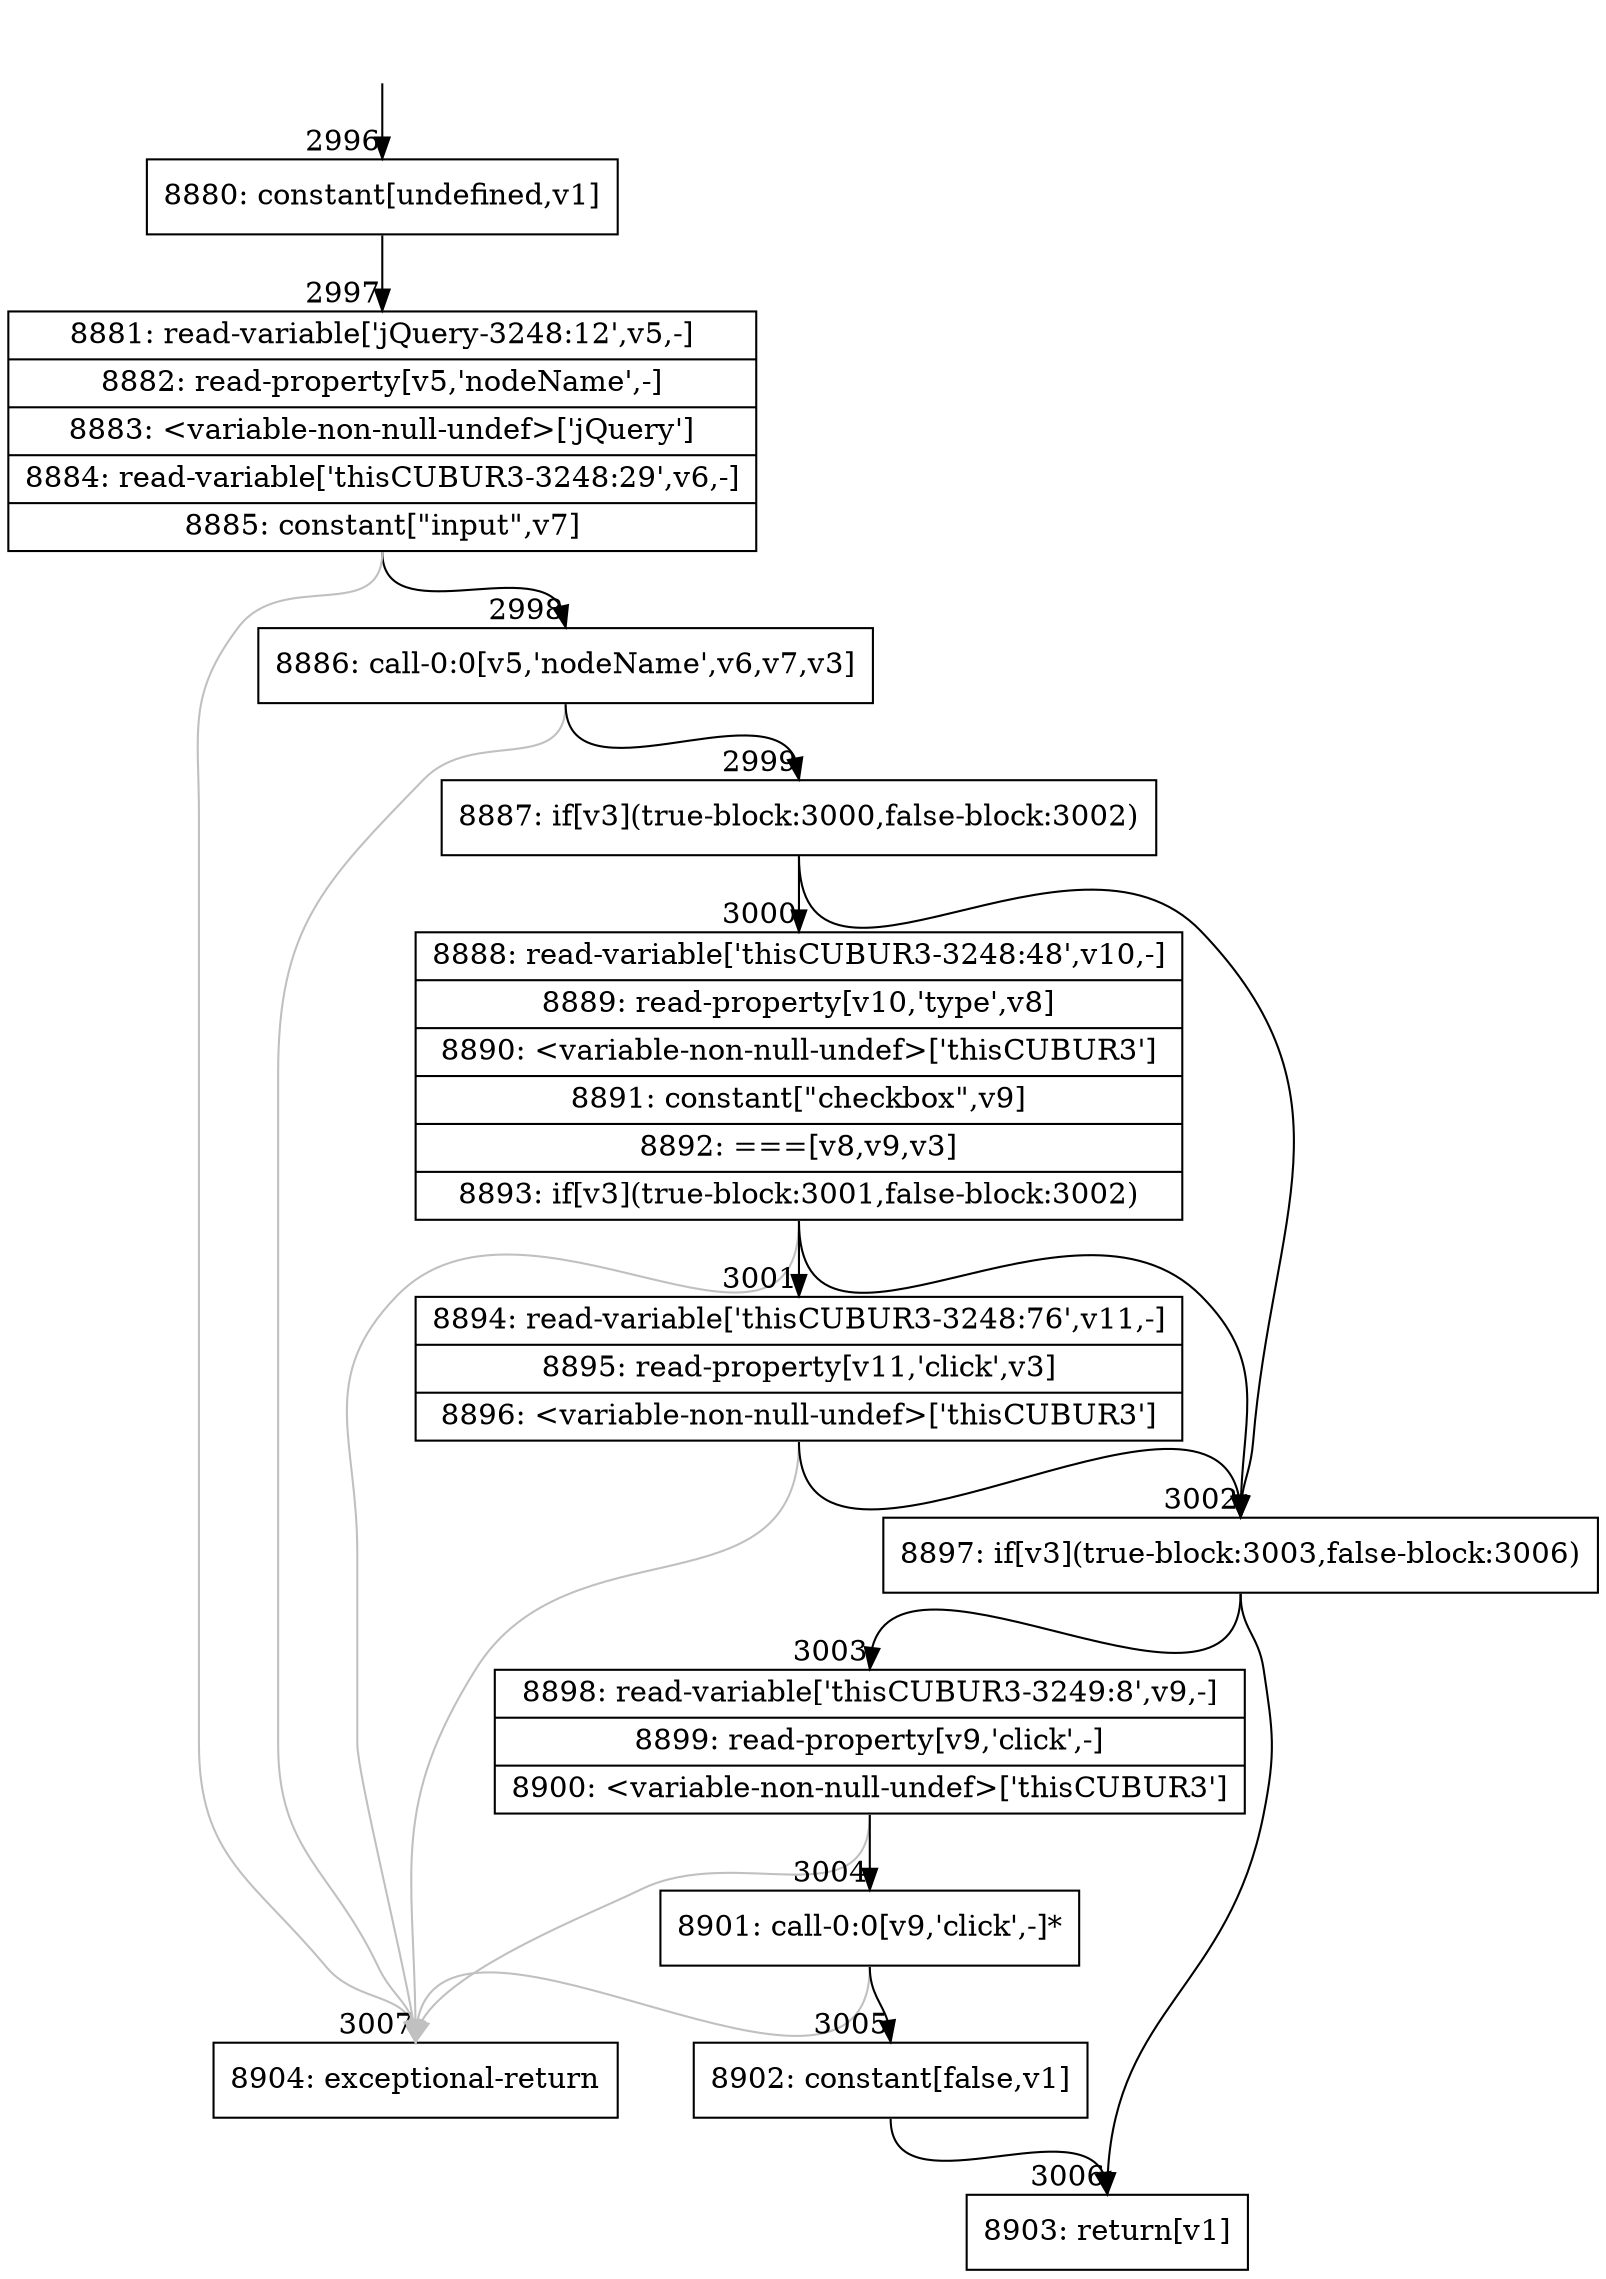 digraph {
rankdir="TD"
BB_entry180[shape=none,label=""];
BB_entry180 -> BB2996 [tailport=s, headport=n, headlabel="    2996"]
BB2996 [shape=record label="{8880: constant[undefined,v1]}" ] 
BB2996 -> BB2997 [tailport=s, headport=n, headlabel="      2997"]
BB2997 [shape=record label="{8881: read-variable['jQuery-3248:12',v5,-]|8882: read-property[v5,'nodeName',-]|8883: \<variable-non-null-undef\>['jQuery']|8884: read-variable['thisCUBUR3-3248:29',v6,-]|8885: constant[\"input\",v7]}" ] 
BB2997 -> BB2998 [tailport=s, headport=n, headlabel="      2998"]
BB2997 -> BB3007 [tailport=s, headport=n, color=gray, headlabel="      3007"]
BB2998 [shape=record label="{8886: call-0:0[v5,'nodeName',v6,v7,v3]}" ] 
BB2998 -> BB2999 [tailport=s, headport=n, headlabel="      2999"]
BB2998 -> BB3007 [tailport=s, headport=n, color=gray]
BB2999 [shape=record label="{8887: if[v3](true-block:3000,false-block:3002)}" ] 
BB2999 -> BB3002 [tailport=s, headport=n, headlabel="      3002"]
BB2999 -> BB3000 [tailport=s, headport=n, headlabel="      3000"]
BB3000 [shape=record label="{8888: read-variable['thisCUBUR3-3248:48',v10,-]|8889: read-property[v10,'type',v8]|8890: \<variable-non-null-undef\>['thisCUBUR3']|8891: constant[\"checkbox\",v9]|8892: ===[v8,v9,v3]|8893: if[v3](true-block:3001,false-block:3002)}" ] 
BB3000 -> BB3002 [tailport=s, headport=n]
BB3000 -> BB3001 [tailport=s, headport=n, headlabel="      3001"]
BB3000 -> BB3007 [tailport=s, headport=n, color=gray]
BB3001 [shape=record label="{8894: read-variable['thisCUBUR3-3248:76',v11,-]|8895: read-property[v11,'click',v3]|8896: \<variable-non-null-undef\>['thisCUBUR3']}" ] 
BB3001 -> BB3002 [tailport=s, headport=n]
BB3001 -> BB3007 [tailport=s, headport=n, color=gray]
BB3002 [shape=record label="{8897: if[v3](true-block:3003,false-block:3006)}" ] 
BB3002 -> BB3003 [tailport=s, headport=n, headlabel="      3003"]
BB3002 -> BB3006 [tailport=s, headport=n, headlabel="      3006"]
BB3003 [shape=record label="{8898: read-variable['thisCUBUR3-3249:8',v9,-]|8899: read-property[v9,'click',-]|8900: \<variable-non-null-undef\>['thisCUBUR3']}" ] 
BB3003 -> BB3004 [tailport=s, headport=n, headlabel="      3004"]
BB3003 -> BB3007 [tailport=s, headport=n, color=gray]
BB3004 [shape=record label="{8901: call-0:0[v9,'click',-]*}" ] 
BB3004 -> BB3005 [tailport=s, headport=n, headlabel="      3005"]
BB3004 -> BB3007 [tailport=s, headport=n, color=gray]
BB3005 [shape=record label="{8902: constant[false,v1]}" ] 
BB3005 -> BB3006 [tailport=s, headport=n]
BB3006 [shape=record label="{8903: return[v1]}" ] 
BB3007 [shape=record label="{8904: exceptional-return}" ] 
}

